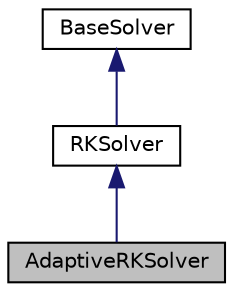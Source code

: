 digraph "AdaptiveRKSolver"
{
  edge [fontname="Helvetica",fontsize="10",labelfontname="Helvetica",labelfontsize="10"];
  node [fontname="Helvetica",fontsize="10",shape=record];
  Node0 [label="AdaptiveRKSolver",height=0.2,width=0.4,color="black", fillcolor="grey75", style="filled", fontcolor="black"];
  Node1 -> Node0 [dir="back",color="midnightblue",fontsize="10",style="solid",fontname="Helvetica"];
  Node1 [label="RKSolver",height=0.2,width=0.4,color="black", fillcolor="white", style="filled",URL="$classRKSolver.html"];
  Node2 -> Node1 [dir="back",color="midnightblue",fontsize="10",style="solid",fontname="Helvetica"];
  Node2 [label="BaseSolver",height=0.2,width=0.4,color="black", fillcolor="white", style="filled",URL="$classBaseSolver.html"];
}
